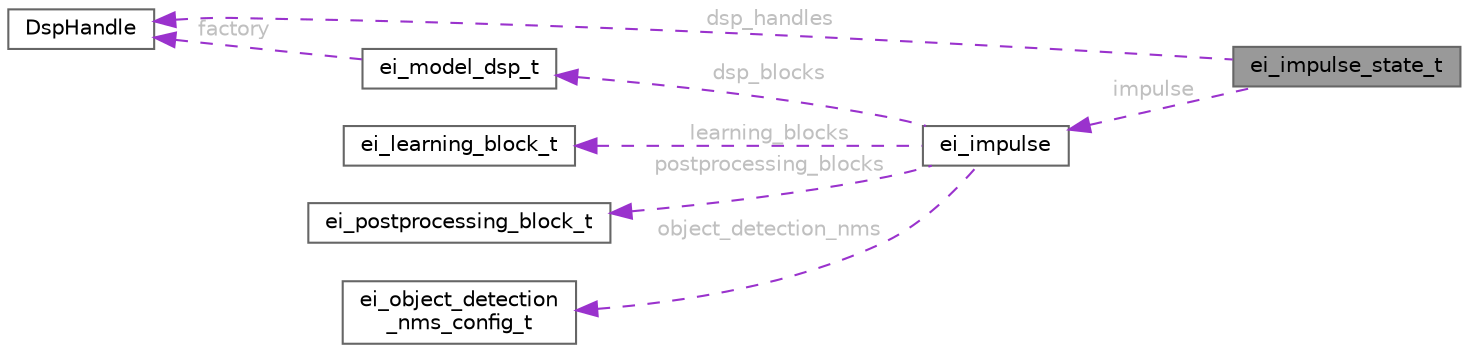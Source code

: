 digraph "ei_impulse_state_t"
{
 // LATEX_PDF_SIZE
  bgcolor="transparent";
  edge [fontname=Helvetica,fontsize=10,labelfontname=Helvetica,labelfontsize=10];
  node [fontname=Helvetica,fontsize=10,shape=box,height=0.2,width=0.4];
  rankdir="LR";
  Node1 [id="Node000001",label="ei_impulse_state_t",height=0.2,width=0.4,color="gray40", fillcolor="grey60", style="filled", fontcolor="black",tooltip=" "];
  Node2 -> Node1 [id="edge8_Node000001_Node000002",dir="back",color="darkorchid3",style="dashed",tooltip=" ",label=" impulse",fontcolor="grey" ];
  Node2 [id="Node000002",label="ei_impulse",height=0.2,width=0.4,color="gray40", fillcolor="white", style="filled",URL="$structei__impulse.html",tooltip=" "];
  Node3 -> Node2 [id="edge9_Node000002_Node000003",dir="back",color="darkorchid3",style="dashed",tooltip=" ",label=" dsp_blocks",fontcolor="grey" ];
  Node3 [id="Node000003",label="ei_model_dsp_t",height=0.2,width=0.4,color="gray40", fillcolor="white", style="filled",URL="$structei__model__dsp__t.html",tooltip=" "];
  Node4 -> Node3 [id="edge10_Node000003_Node000004",dir="back",color="darkorchid3",style="dashed",tooltip=" ",label=" factory",fontcolor="grey" ];
  Node4 [id="Node000004",label="DspHandle",height=0.2,width=0.4,color="gray40", fillcolor="white", style="filled",URL="$class_dsp_handle.html",tooltip=" "];
  Node5 -> Node2 [id="edge11_Node000002_Node000005",dir="back",color="darkorchid3",style="dashed",tooltip=" ",label=" learning_blocks",fontcolor="grey" ];
  Node5 [id="Node000005",label="ei_learning_block_t",height=0.2,width=0.4,color="gray40", fillcolor="white", style="filled",URL="$structei__learning__block__t.html",tooltip=" "];
  Node6 -> Node2 [id="edge12_Node000002_Node000006",dir="back",color="darkorchid3",style="dashed",tooltip=" ",label=" postprocessing_blocks",fontcolor="grey" ];
  Node6 [id="Node000006",label="ei_postprocessing_block_t",height=0.2,width=0.4,color="gray40", fillcolor="white", style="filled",URL="$structei__postprocessing__block__t.html",tooltip=" "];
  Node7 -> Node2 [id="edge13_Node000002_Node000007",dir="back",color="darkorchid3",style="dashed",tooltip=" ",label=" object_detection_nms",fontcolor="grey" ];
  Node7 [id="Node000007",label="ei_object_detection\l_nms_config_t",height=0.2,width=0.4,color="gray40", fillcolor="white", style="filled",URL="$structei__object__detection__nms__config__t.html",tooltip=" "];
  Node4 -> Node1 [id="edge14_Node000001_Node000004",dir="back",color="darkorchid3",style="dashed",tooltip=" ",label=" dsp_handles",fontcolor="grey" ];
}
